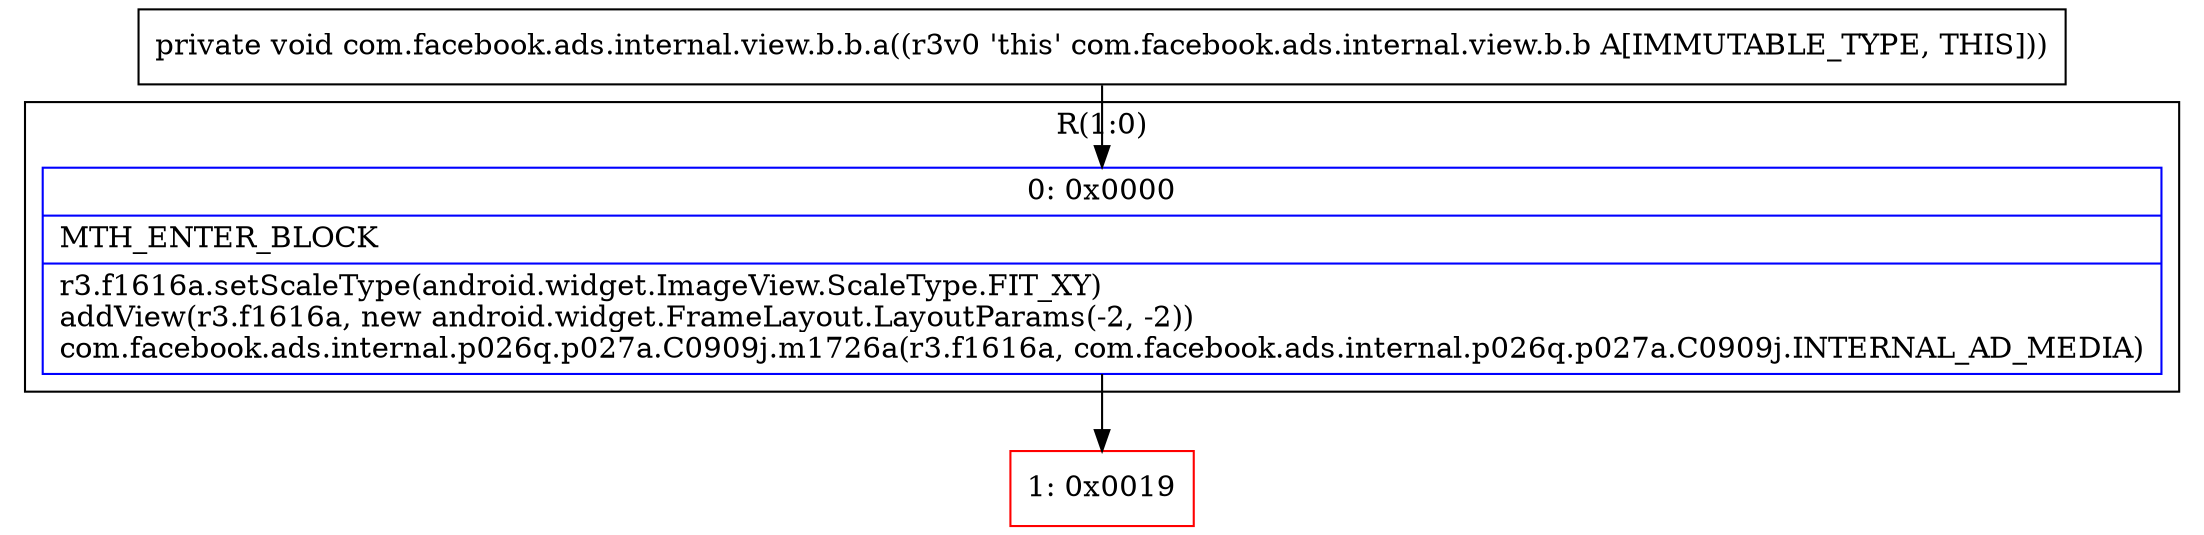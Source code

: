 digraph "CFG forcom.facebook.ads.internal.view.b.b.a()V" {
subgraph cluster_Region_286222269 {
label = "R(1:0)";
node [shape=record,color=blue];
Node_0 [shape=record,label="{0\:\ 0x0000|MTH_ENTER_BLOCK\l|r3.f1616a.setScaleType(android.widget.ImageView.ScaleType.FIT_XY)\laddView(r3.f1616a, new android.widget.FrameLayout.LayoutParams(\-2, \-2))\lcom.facebook.ads.internal.p026q.p027a.C0909j.m1726a(r3.f1616a, com.facebook.ads.internal.p026q.p027a.C0909j.INTERNAL_AD_MEDIA)\l}"];
}
Node_1 [shape=record,color=red,label="{1\:\ 0x0019}"];
MethodNode[shape=record,label="{private void com.facebook.ads.internal.view.b.b.a((r3v0 'this' com.facebook.ads.internal.view.b.b A[IMMUTABLE_TYPE, THIS])) }"];
MethodNode -> Node_0;
Node_0 -> Node_1;
}

